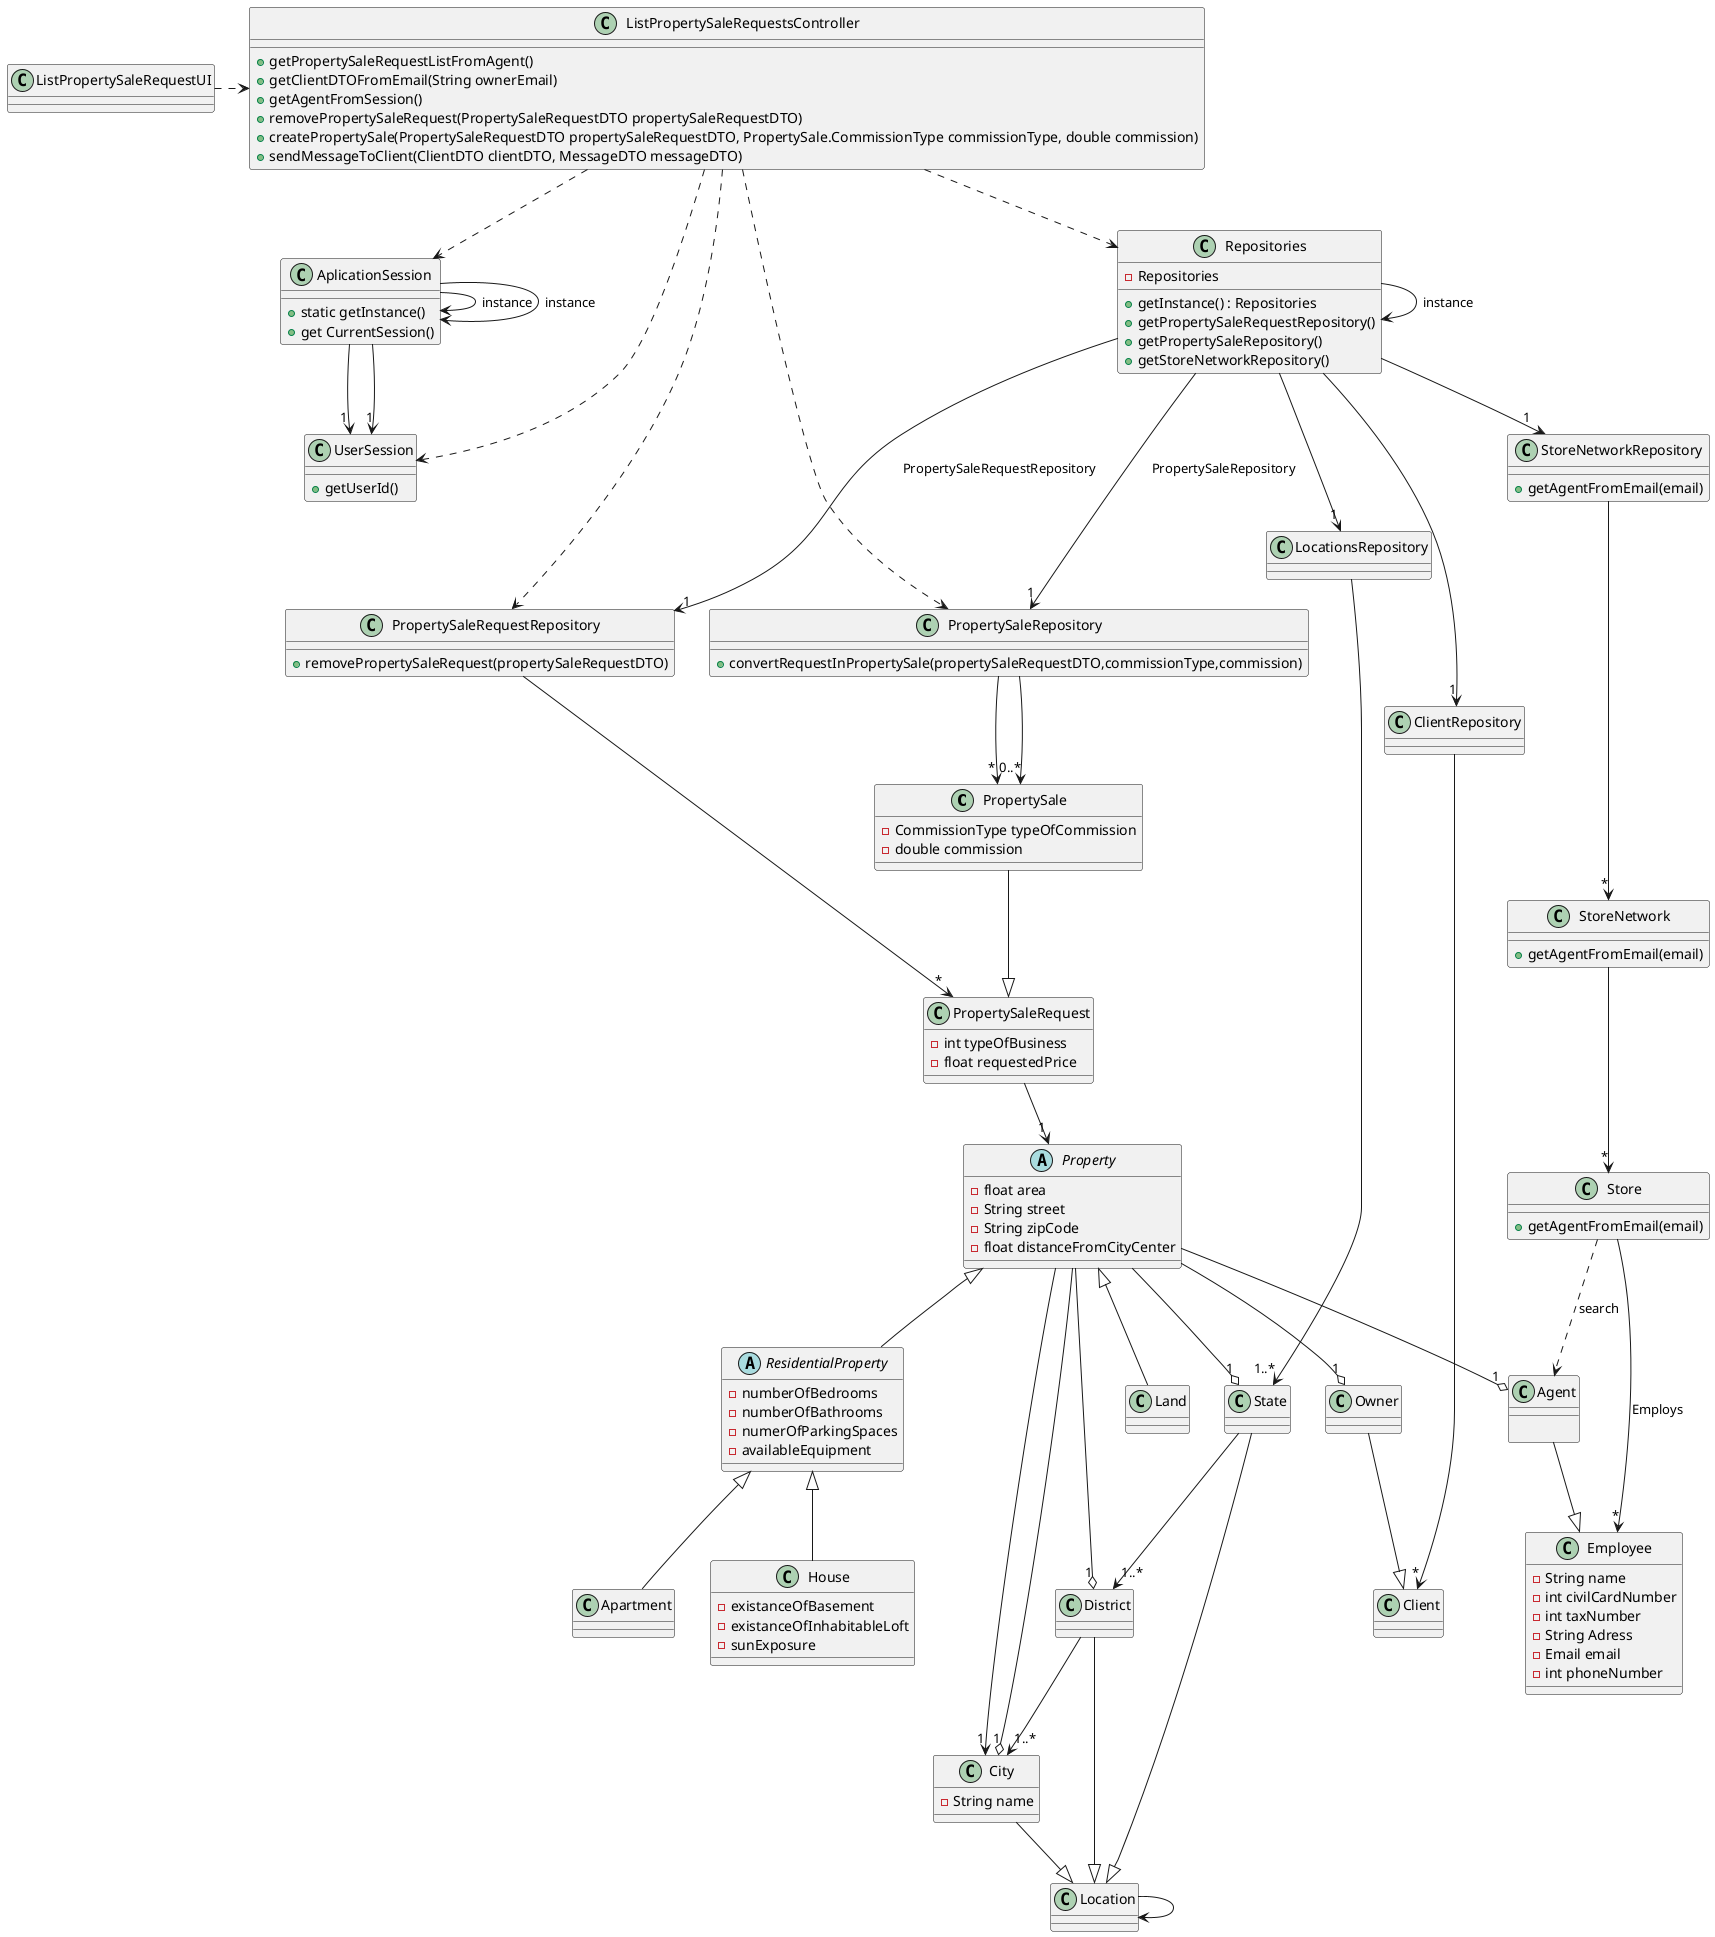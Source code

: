 @startuml

Class PropertySale{
- CommissionType typeOfCommission
- double commission

}

Class PropertySaleRequest{
- int typeOfBusiness
- float requestedPrice
}

Class ListPropertySaleRequestUI{
}

Class ListPropertySaleRequestsController{
+ getPropertySaleRequestListFromAgent()
+ getClientDTOFromEmail(String ownerEmail)
+ getAgentFromSession()
+ removePropertySaleRequest(PropertySaleRequestDTO propertySaleRequestDTO)
+ createPropertySale(PropertySaleRequestDTO propertySaleRequestDTO, PropertySale.CommissionType commissionType, double commission)
+ sendMessageToClient(ClientDTO clientDTO, MessageDTO messageDTO)
}

Class PropertySaleRequestRepository{
+ removePropertySaleRequest(propertySaleRequestDTO)
}

Class PropertySaleRepository{
+convertRequestInPropertySale(propertySaleRequestDTO,commissionType,commission)
}

Class Repositories{
- Repositories
+ getInstance() : Repositories
+ getPropertySaleRequestRepository()
+ getPropertySaleRepository()
+ getStoreNetworkRepository()
}

abstract class Property {
- float area
- String street
- String zipCode
- float distanceFromCityCenter

}

class Land {

}

class City{
- String name
}

abstract class ResidentialProperty {
- numberOfBedrooms
- numberOfBathrooms
- numerOfParkingSpaces
- availableEquipment
}

class Apartment {

}

class House {
- existanceOfBasement
- existanceOfInhabitableLoft
- sunExposure
}

class AplicationSession{
__
+ static getInstance()
+ get CurrentSession()
}

class UserSession{
__
+ getUserId()
}

class Owner {

}

class Client{
}

class ClientRepository{
}

class StoreNetworkRepository {
__
+ getAgentFromEmail(email)
}

class StoreNetwork {
__
+ getAgentFromEmail(email)
}

class Store {
__
+ getAgentFromEmail(email)
}

class Employee {
- String name
- int civilCardNumber
- int taxNumber
- String Adress
- Email email
- int phoneNumber
}

class Agent {
__

}


ListPropertySaleRequestUI .> ListPropertySaleRequestsController

ListPropertySaleRequestsController ..> Repositories
ListPropertySaleRequestsController ..> PropertySaleRepository

Repositories ---> "1" PropertySaleRepository : PropertySaleRepository
Repositories ---> "1" PropertySaleRequestRepository: PropertySaleRequestRepository
Repositories --> "1" ClientRepository

PropertySaleRepository --> "*" PropertySale

Repositories --> Repositories : instance

ResidentialProperty --up|> Property
Land --up|> Property
Apartment --up|> ResidentialProperty
House --up|> ResidentialProperty

Property--> "1" City

PropertySale --|> PropertySaleRequest

PropertySaleRequest --> "1" Property

PropertySaleRequestRepository --> "*" PropertySaleRequest

ListPropertySaleRequestsController ..> PropertySaleRequestRepository

Property --o "1" State
Property --o "1" District
Property --o "1" City

ListPropertySaleRequestsController ..> AplicationSession
AplicationSession -> AplicationSession : instance
AplicationSession --> "1" UserSession
ListPropertySaleRequestsController ..> UserSession

Repositories --> "1" LocationsRepository
Repositories --> "1" StoreNetworkRepository


LocationsRepository --> "1..*" State
State --> "1..*" District
District --> "1..*" City
State -|> Location
District --|> Location
City --|> Location
Location --> Location

StoreNetworkRepository --> "*" StoreNetwork
StoreNetwork --> "*" Store
Store --> "*" Employee : Employs
Agent --|> Employee
Store ..> Agent : search

ClientRepository --> "*" Client
Owner --|> Client

PropertySaleRepository --> "0..*" PropertySale

Property --o "1" Owner
Property --o "1" Agent

AplicationSession -> AplicationSession : instance
AplicationSession --> "1" UserSession


@enduml